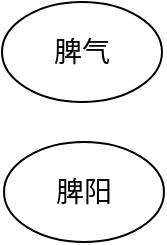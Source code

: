 <mxfile version="22.1.20" type="github">
  <diagram name="第 1 页" id="OBv99TEN3jPcKA-b-CVp">
    <mxGraphModel dx="1050" dy="557" grid="1" gridSize="10" guides="1" tooltips="1" connect="1" arrows="1" fold="1" page="1" pageScale="1" pageWidth="827" pageHeight="1169" math="0" shadow="0">
      <root>
        <mxCell id="0" />
        <mxCell id="1" parent="0" />
        <mxCell id="HhgxqYkp_zKyCv0FOAqn-1" value="脾气" style="ellipse;whiteSpace=wrap;html=1;fontSize=14;" vertex="1" parent="1">
          <mxGeometry x="370" y="270" width="80" height="50" as="geometry" />
        </mxCell>
        <mxCell id="HhgxqYkp_zKyCv0FOAqn-2" value="脾阳" style="ellipse;whiteSpace=wrap;html=1;fontSize=14;" vertex="1" parent="1">
          <mxGeometry x="371" y="340" width="80" height="50" as="geometry" />
        </mxCell>
      </root>
    </mxGraphModel>
  </diagram>
</mxfile>
